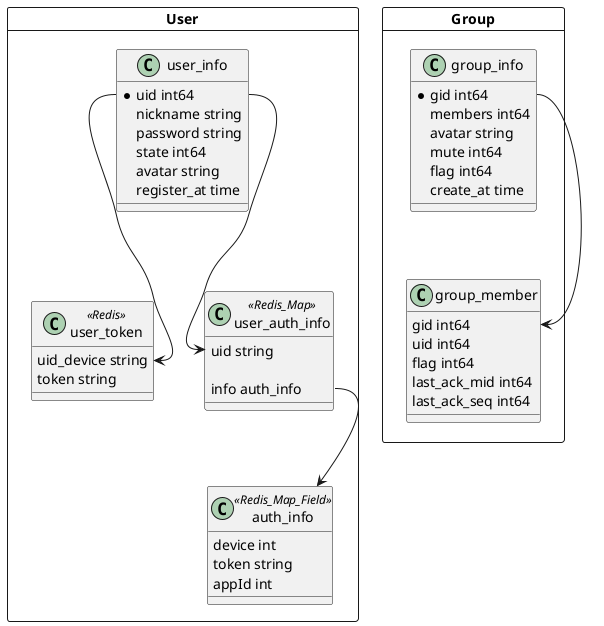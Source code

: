 @startuml
'https://plantuml.com/activity-diagram-beta

card User {
    class user_info {
        *uid int64
        nickname string
        password string
        state int64
        avatar string
        register_at time
    }
    class user_token <<Redis>>{
        uid_device string
        token string
    }
    class user_auth_info <<Redis_Map>>{
       uid string

       info auth_info
    }
    class auth_info<<Redis_Map_Field>>{
        device int
        token string
        appId int
    }
    user_info::uid-->user_auth_info::uid
    user_info::uid-->user_token::uid
    user_auth_info::info-->auth_info
}

card Group {
    class group_info {
        *gid int64
        members int64
        avatar string
        mute int64
        flag int64
        create_at time
    }
    class group_member{
        gid int64
        uid int64
        flag int64
        last_ack_mid int64
        last_ack_seq int64
    }
    group_info::gid-->group_member::gid
}


@enduml

